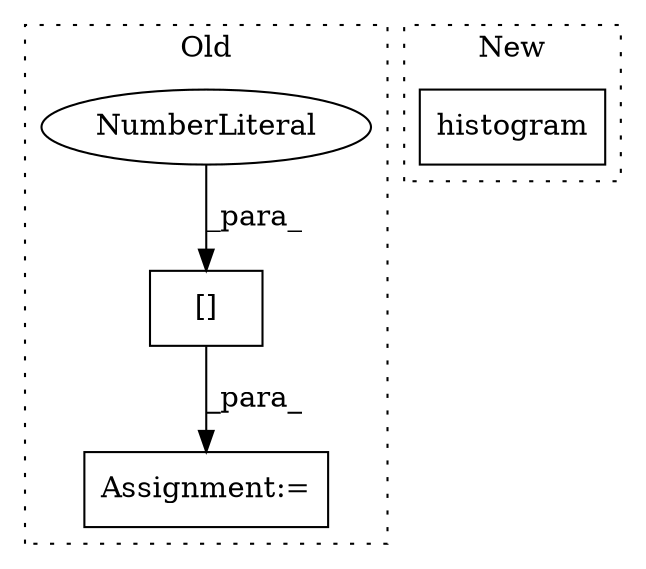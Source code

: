digraph G {
subgraph cluster0 {
1 [label="[]" a="2" s="3652,3664" l="11,1" shape="box"];
3 [label="NumberLiteral" a="34" s="3663" l="1" shape="ellipse"];
4 [label="Assignment:=" a="7" s="3651" l="1" shape="box"];
label = "Old";
style="dotted";
}
subgraph cluster1 {
2 [label="histogram" a="32" s="3976,4033" l="10,1" shape="box"];
label = "New";
style="dotted";
}
1 -> 4 [label="_para_"];
3 -> 1 [label="_para_"];
}